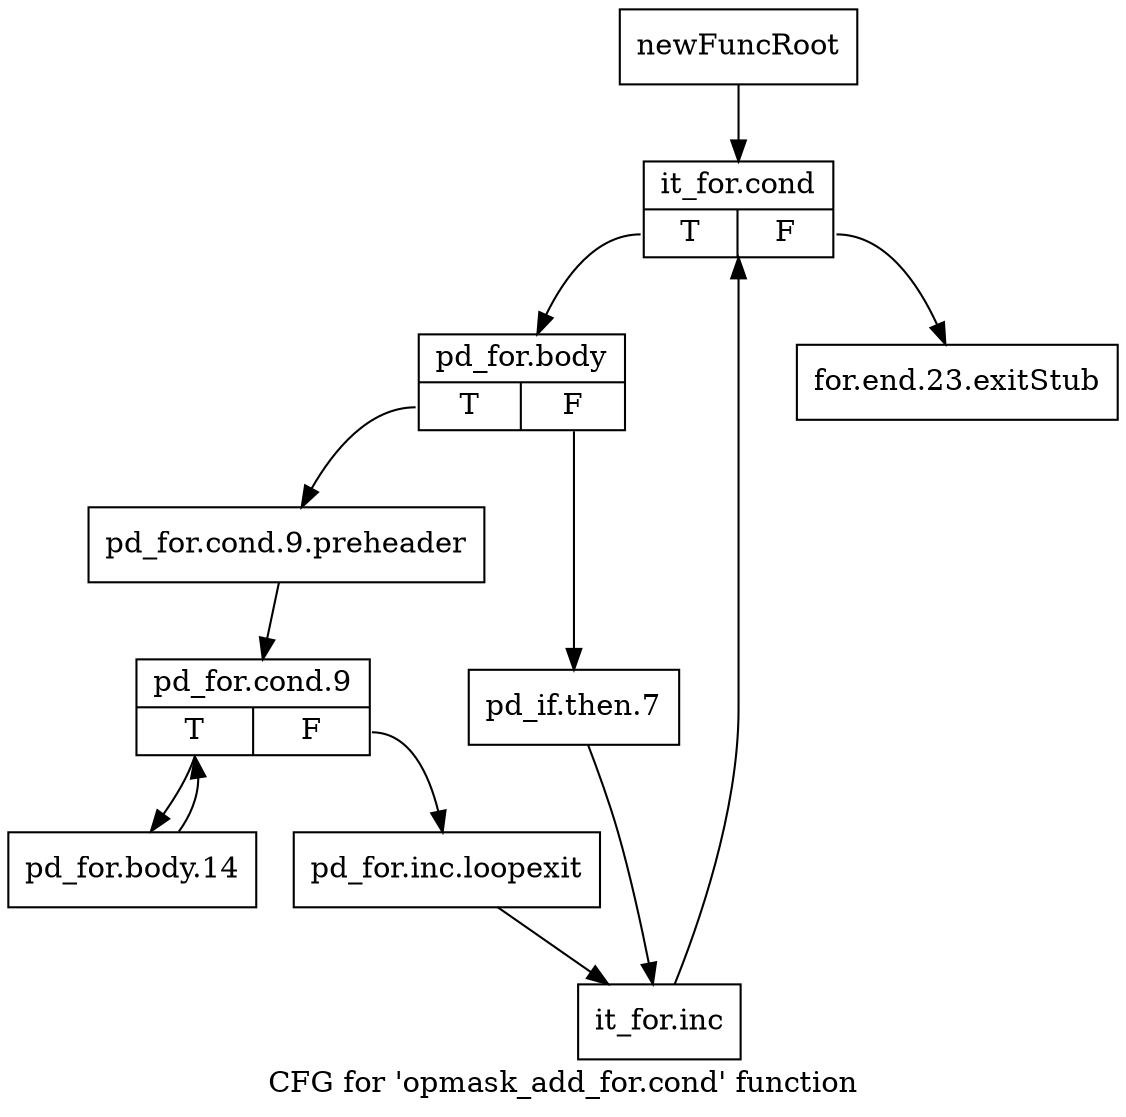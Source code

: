 digraph "CFG for 'opmask_add_for.cond' function" {
	label="CFG for 'opmask_add_for.cond' function";

	Node0x59dee70 [shape=record,label="{newFuncRoot}"];
	Node0x59dee70 -> Node0x59def10;
	Node0x59deec0 [shape=record,label="{for.end.23.exitStub}"];
	Node0x59def10 [shape=record,label="{it_for.cond|{<s0>T|<s1>F}}"];
	Node0x59def10:s0 -> Node0x59def60;
	Node0x59def10:s1 -> Node0x59deec0;
	Node0x59def60 [shape=record,label="{pd_for.body|{<s0>T|<s1>F}}"];
	Node0x59def60:s0 -> Node0x59df000;
	Node0x59def60:s1 -> Node0x59defb0;
	Node0x59defb0 [shape=record,label="{pd_if.then.7}"];
	Node0x59defb0 -> Node0x59df0f0;
	Node0x59df000 [shape=record,label="{pd_for.cond.9.preheader}"];
	Node0x59df000 -> Node0x59df050;
	Node0x59df050 [shape=record,label="{pd_for.cond.9|{<s0>T|<s1>F}}"];
	Node0x59df050:s0 -> Node0x59df140;
	Node0x59df050:s1 -> Node0x59df0a0;
	Node0x59df0a0 [shape=record,label="{pd_for.inc.loopexit}"];
	Node0x59df0a0 -> Node0x59df0f0;
	Node0x59df0f0 [shape=record,label="{it_for.inc}"];
	Node0x59df0f0 -> Node0x59def10;
	Node0x59df140 [shape=record,label="{pd_for.body.14}"];
	Node0x59df140 -> Node0x59df050;
}
